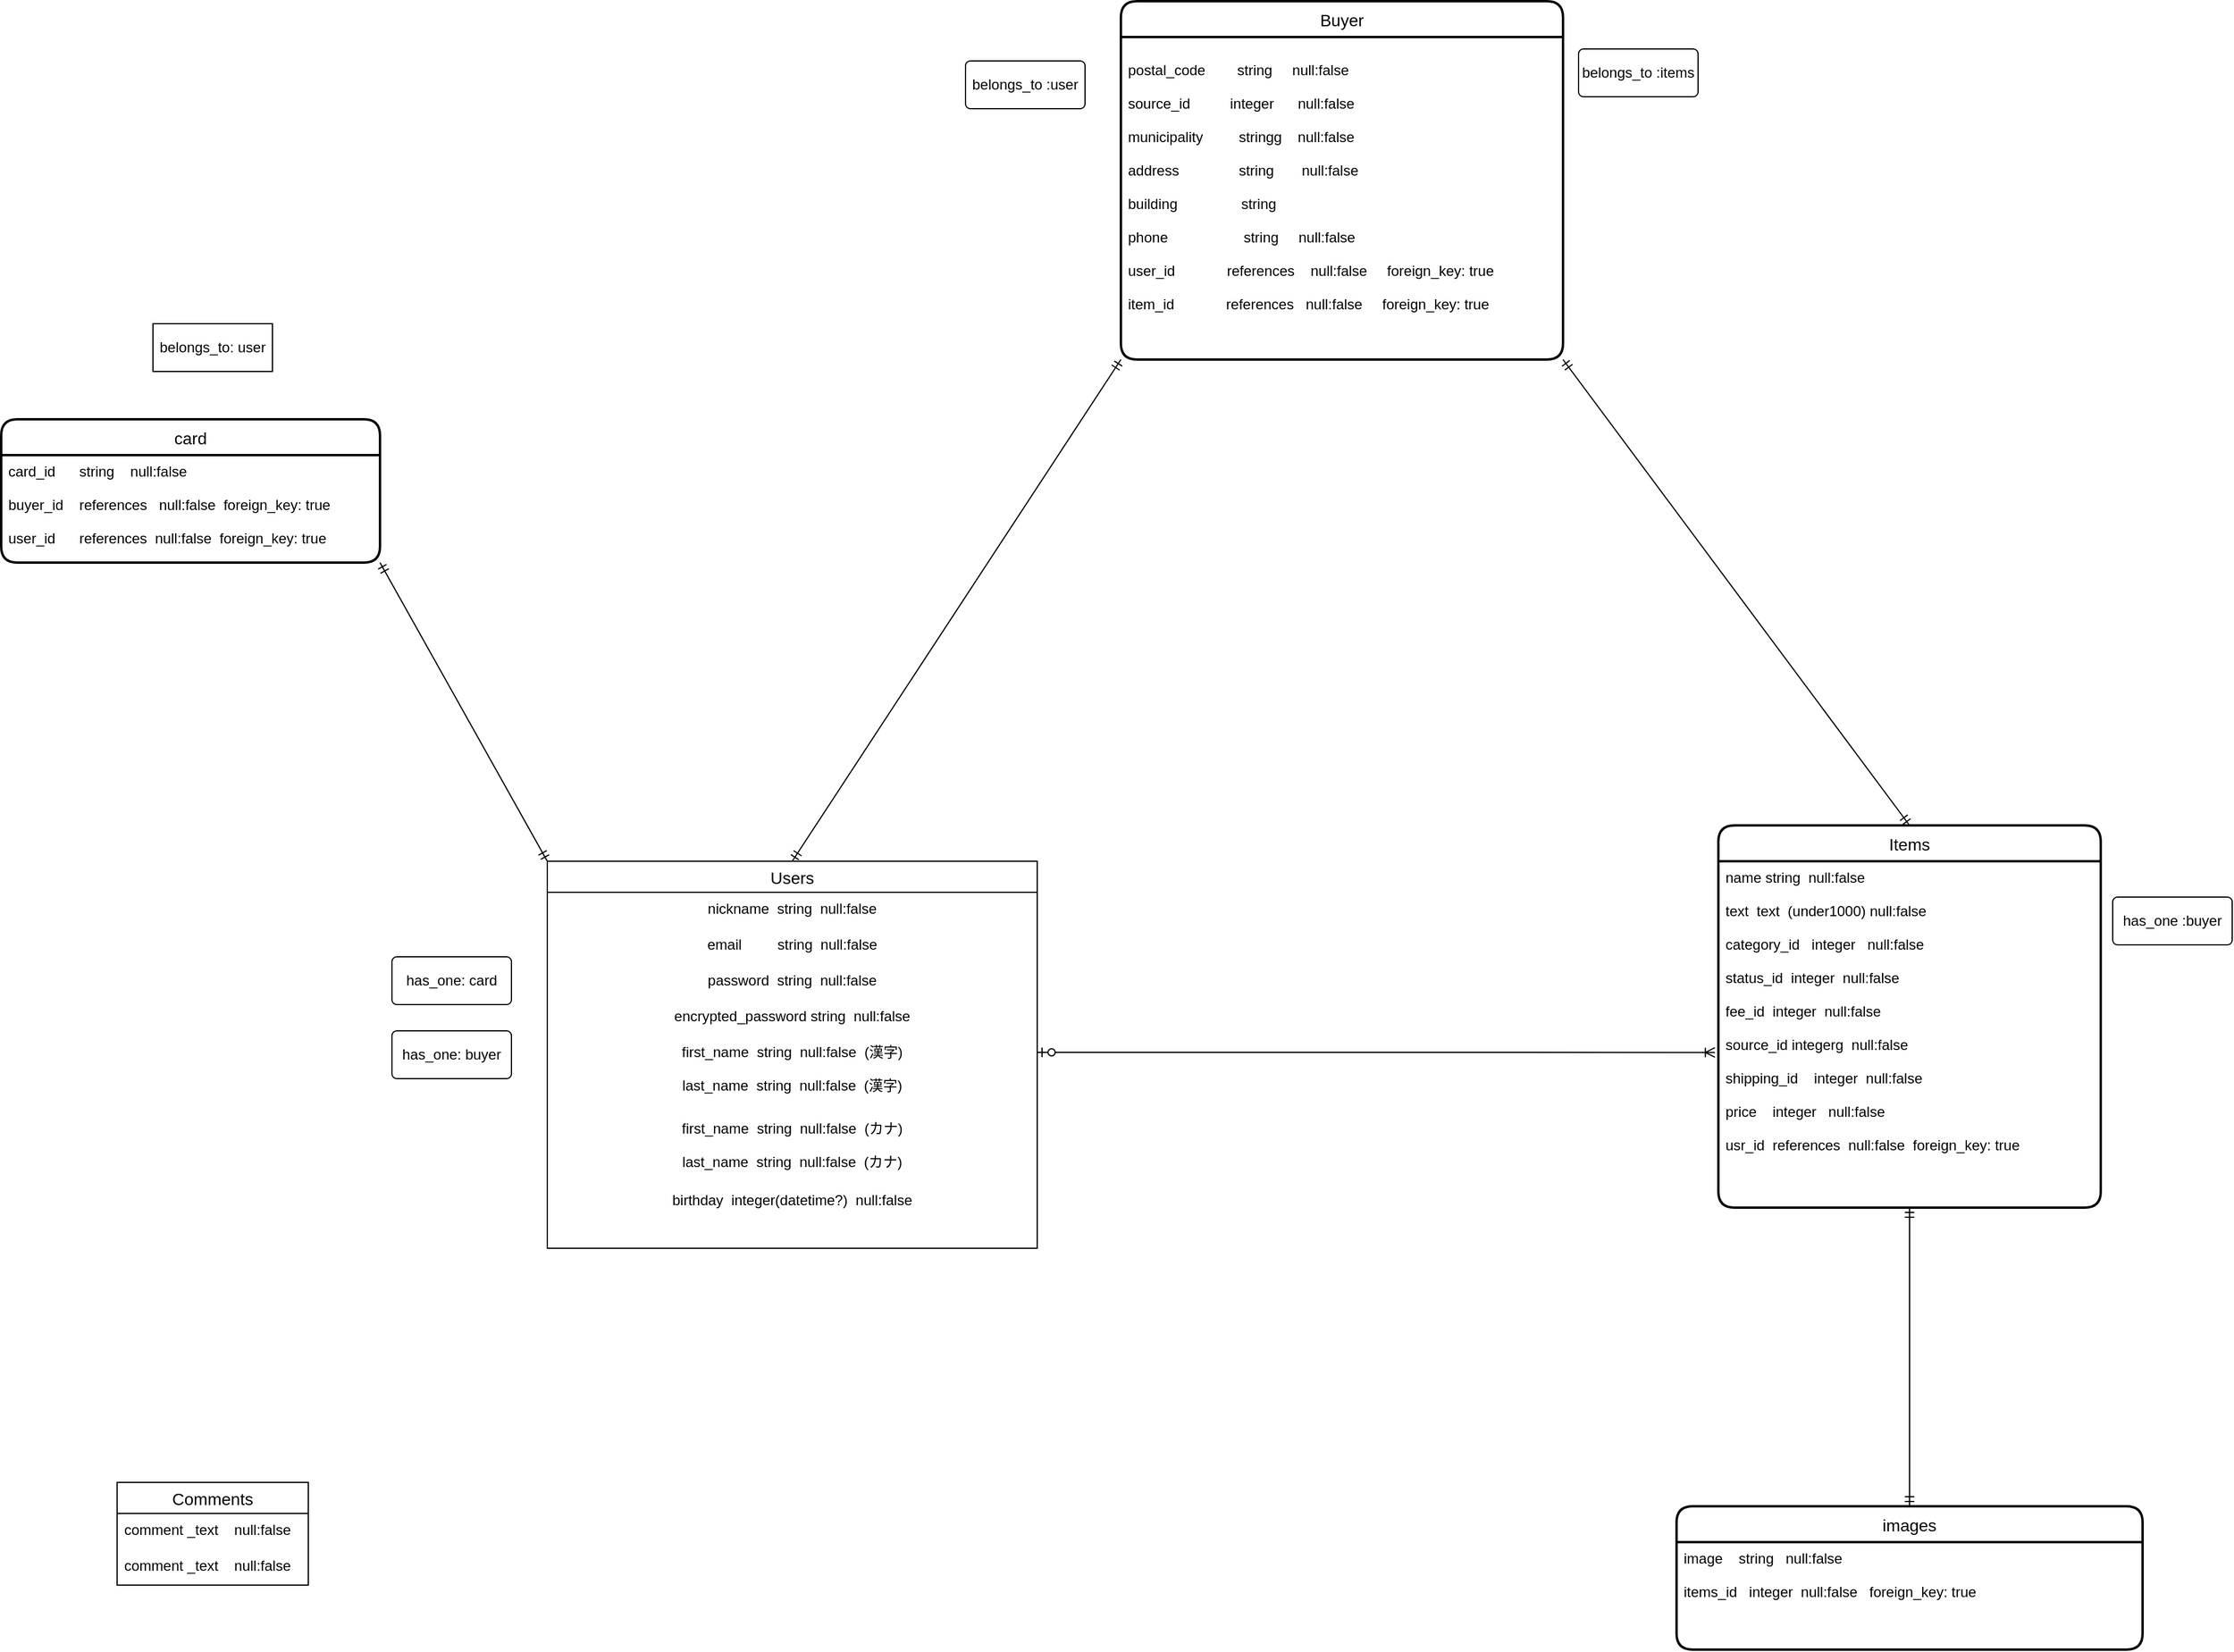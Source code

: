<mxfile version="13.6.5">
    <diagram id="6sOw9x7CiEr7s7SWxQgY" name="ページ1">
        <mxGraphModel dx="4897" dy="3968" grid="1" gridSize="10" guides="1" tooltips="1" connect="1" arrows="1" fold="1" page="1" pageScale="1" pageWidth="827" pageHeight="1169" math="0" shadow="0">
            <root>
                <mxCell id="0"/>
                <mxCell id="1" parent="0"/>
                <mxCell id="68" value="has_one :buyer" style="rounded=1;arcSize=10;whiteSpace=wrap;html=1;align=center;" parent="1" vertex="1">
                    <mxGeometry x="-380" y="-950" width="100" height="40" as="geometry"/>
                </mxCell>
                <mxCell id="69" value="belongs_to :items" style="rounded=1;arcSize=10;whiteSpace=wrap;html=1;align=center;" parent="1" vertex="1">
                    <mxGeometry x="-827" y="-1660" width="100" height="40" as="geometry"/>
                </mxCell>
                <mxCell id="45" value="Comments" style="swimlane;fontStyle=0;childLayout=stackLayout;horizontal=1;startSize=26;horizontalStack=0;resizeParent=1;resizeParentMax=0;resizeLast=0;collapsible=1;marginBottom=0;align=center;fontSize=14;" parent="1" vertex="1">
                    <mxGeometry x="-2050" y="-460" width="160" height="86" as="geometry"/>
                </mxCell>
                <mxCell id="71" value="comment _text    null:false" style="text;strokeColor=none;fillColor=none;spacingLeft=4;spacingRight=4;overflow=hidden;rotatable=0;points=[[0,0.5],[1,0.5]];portConstraint=eastwest;fontSize=12;" parent="45" vertex="1">
                    <mxGeometry y="26" width="160" height="30" as="geometry"/>
                </mxCell>
                <mxCell id="48" value="comment _text    null:false" style="text;strokeColor=none;fillColor=none;spacingLeft=4;spacingRight=4;overflow=hidden;rotatable=0;points=[[0,0.5],[1,0.5]];portConstraint=eastwest;fontSize=12;" parent="45" vertex="1">
                    <mxGeometry y="56" width="160" height="30" as="geometry"/>
                </mxCell>
                <mxCell id="62" value="Buyer" style="swimlane;childLayout=stackLayout;horizontal=1;startSize=30;horizontalStack=0;rounded=1;fontSize=14;fontStyle=0;strokeWidth=2;resizeParent=0;resizeLast=1;shadow=0;dashed=0;align=center;" parent="1" vertex="1">
                    <mxGeometry x="-1210" y="-1700" width="370" height="300" as="geometry"/>
                </mxCell>
                <mxCell id="63" value="&#10;postal_code        string     null:false&#10;&#10;source_id          integer      null:false&#10;&#10;municipality         stringg    null:false&#10;&#10;address               string       null:false&#10;&#10;building                string&#10;&#10;phone                   string     null:false&#10;&#10;user_id             references    null:false     foreign_key: true&#10;&#10;item_id             references   null:false     foreign_key: true" style="align=left;strokeColor=none;fillColor=none;spacingLeft=4;fontSize=12;verticalAlign=top;resizable=0;rotatable=0;part=1;" parent="62" vertex="1">
                    <mxGeometry y="30" width="370" height="270" as="geometry"/>
                </mxCell>
                <mxCell id="87" value="" style="fontSize=12;html=1;endArrow=ERmandOne;startArrow=ERmandOne;entryX=0.5;entryY=1;entryDx=0;entryDy=0;exitX=0.5;exitY=0;exitDx=0;exitDy=0;" edge="1" parent="1" source="81" target="44">
                    <mxGeometry width="100" height="100" relative="1" as="geometry">
                        <mxPoint x="-1130" y="-1030" as="sourcePoint"/>
                        <mxPoint x="-1030" y="-1130" as="targetPoint"/>
                    </mxGeometry>
                </mxCell>
                <mxCell id="89" value="" style="edgeStyle=entityRelationEdgeStyle;fontSize=12;html=1;endArrow=ERoneToMany;startArrow=ERzeroToOne;entryX=-0.009;entryY=0.552;entryDx=0;entryDy=0;entryPerimeter=0;" edge="1" parent="1" target="44">
                    <mxGeometry width="100" height="100" relative="1" as="geometry">
                        <mxPoint x="-1280" y="-820" as="sourcePoint"/>
                        <mxPoint x="-1180" y="-920" as="targetPoint"/>
                    </mxGeometry>
                </mxCell>
                <mxCell id="15" value="Users" style="swimlane;fontStyle=0;childLayout=stackLayout;horizontal=1;startSize=26;horizontalStack=0;resizeParent=1;resizeParentMax=0;resizeLast=0;collapsible=1;marginBottom=0;align=center;fontSize=14;" parent="1" vertex="1">
                    <mxGeometry x="-1690" y="-980" width="410" height="324" as="geometry"/>
                </mxCell>
                <mxCell id="17" value="nickname  string  null:false" style="text;strokeColor=none;fillColor=none;spacingLeft=4;spacingRight=4;overflow=hidden;rotatable=0;points=[[0,0.5],[1,0.5]];portConstraint=eastwest;fontSize=12;align=center;fontStyle=0;labelBorderColor=none;" parent="15" vertex="1">
                    <mxGeometry y="26" width="410" height="30" as="geometry"/>
                </mxCell>
                <mxCell id="16" value="email         string  null:false" style="text;strokeColor=none;fillColor=none;spacingLeft=4;spacingRight=4;overflow=hidden;rotatable=0;points=[[0,0.5],[1,0.5]];portConstraint=eastwest;fontSize=12;align=center;fontStyle=0" parent="15" vertex="1">
                    <mxGeometry y="56" width="410" height="30" as="geometry"/>
                </mxCell>
                <mxCell id="18" value="password  string  null:false" style="text;strokeColor=none;fillColor=none;spacingLeft=4;spacingRight=4;overflow=hidden;rotatable=0;points=[[0,0.5],[1,0.5]];portConstraint=eastwest;fontSize=12;align=center;" parent="15" vertex="1">
                    <mxGeometry y="86" width="410" height="30" as="geometry"/>
                </mxCell>
                <mxCell id="20" value="encrypted_password string  null:false" style="text;strokeColor=none;fillColor=none;spacingLeft=4;spacingRight=4;overflow=hidden;rotatable=0;points=[[0,0.5],[1,0.5]];portConstraint=eastwest;fontSize=12;align=center;" parent="15" vertex="1">
                    <mxGeometry y="116" width="410" height="30" as="geometry"/>
                </mxCell>
                <mxCell id="21" value="first_name  string  null:false  (漢字)&#10;&#10;last_name  string  null:false  (漢字)&#10;&#10;" style="text;strokeColor=none;fillColor=none;spacingLeft=4;spacingRight=4;overflow=hidden;rotatable=0;points=[[0,0.5],[1,0.5]];portConstraint=eastwest;fontSize=12;align=center;" parent="15" vertex="1">
                    <mxGeometry y="146" width="410" height="64" as="geometry"/>
                </mxCell>
                <mxCell id="22" value="first_name  string  null:false  (カナ)&#10;&#10;last_name  string  null:false  (カナ)" style="text;strokeColor=none;fillColor=none;spacingLeft=4;spacingRight=4;overflow=hidden;rotatable=0;points=[[0,0.5],[1,0.5]];portConstraint=eastwest;fontSize=12;align=center;" parent="15" vertex="1">
                    <mxGeometry y="210" width="410" height="60" as="geometry"/>
                </mxCell>
                <mxCell id="23" value="birthday  integer(datetime?)  null:false" style="text;strokeColor=none;fillColor=none;spacingLeft=4;spacingRight=4;overflow=hidden;rotatable=0;points=[[0,0.5],[1,0.5]];portConstraint=eastwest;fontSize=12;align=center;" parent="15" vertex="1">
                    <mxGeometry y="270" width="410" height="54" as="geometry"/>
                </mxCell>
                <mxCell id="43" value="Items" style="swimlane;childLayout=stackLayout;horizontal=1;startSize=30;horizontalStack=0;rounded=1;fontSize=14;fontStyle=0;strokeWidth=2;resizeParent=0;resizeLast=1;shadow=0;dashed=0;align=center;" parent="1" vertex="1">
                    <mxGeometry x="-710" y="-1010" width="320" height="320" as="geometry"/>
                </mxCell>
                <mxCell id="44" value="name string  null:false&#10;&#10;text  text  (under1000) null:false&#10;&#10;category_id   integer   null:false&#10;&#10;status_id  integer  null:false&#10;&#10;fee_id  integer  null:false&#10;&#10;source_id integerg  null:false&#10;&#10;shipping_id    integer  null:false&#10;&#10;price    integer   null:false&#10;&#10;usr_id  references  null:false  foreign_key: true" style="align=left;strokeColor=none;fillColor=none;spacingLeft=4;fontSize=12;verticalAlign=top;resizable=0;rotatable=0;part=1;" parent="43" vertex="1">
                    <mxGeometry y="30" width="320" height="290" as="geometry"/>
                </mxCell>
                <mxCell id="83" style="edgeStyle=orthogonalEdgeStyle;rounded=0;orthogonalLoop=1;jettySize=auto;html=1;exitX=0.5;exitY=1;exitDx=0;exitDy=0;" edge="1" parent="43" source="44" target="44">
                    <mxGeometry relative="1" as="geometry"/>
                </mxCell>
                <mxCell id="81" value="images" style="swimlane;childLayout=stackLayout;horizontal=1;startSize=30;horizontalStack=0;rounded=1;fontSize=14;fontStyle=0;strokeWidth=2;resizeParent=0;resizeLast=1;shadow=0;dashed=0;align=center;" vertex="1" parent="1">
                    <mxGeometry x="-745" y="-440" width="390" height="120" as="geometry"/>
                </mxCell>
                <mxCell id="82" value="image    string   null:false&#10;&#10;items_id   integer  null:false   foreign_key: true" style="align=left;strokeColor=none;fillColor=none;spacingLeft=4;fontSize=12;verticalAlign=top;resizable=0;rotatable=0;part=1;" vertex="1" parent="81">
                    <mxGeometry y="30" width="390" height="90" as="geometry"/>
                </mxCell>
                <mxCell id="90" value="" style="fontSize=12;html=1;endArrow=ERmandOne;startArrow=ERmandOne;exitX=0.5;exitY=0;exitDx=0;exitDy=0;entryX=0;entryY=1;entryDx=0;entryDy=0;" edge="1" parent="1" source="15" target="63">
                    <mxGeometry width="100" height="100" relative="1" as="geometry">
                        <mxPoint x="-1480" y="-1050" as="sourcePoint"/>
                        <mxPoint x="-1380" y="-1150" as="targetPoint"/>
                    </mxGeometry>
                </mxCell>
                <mxCell id="92" value="belongs_to :user" style="rounded=1;arcSize=10;whiteSpace=wrap;html=1;align=center;" vertex="1" parent="1">
                    <mxGeometry x="-1340" y="-1650" width="100" height="40" as="geometry"/>
                </mxCell>
                <mxCell id="93" value="has_one: buyer" style="rounded=1;arcSize=10;whiteSpace=wrap;html=1;align=center;" vertex="1" parent="1">
                    <mxGeometry x="-1820" y="-838" width="100" height="40" as="geometry"/>
                </mxCell>
                <mxCell id="94" value="" style="fontSize=12;html=1;endArrow=ERmandOne;startArrow=ERmandOne;entryX=0.5;entryY=0;entryDx=0;entryDy=0;exitX=1;exitY=1;exitDx=0;exitDy=0;" edge="1" parent="1" source="63" target="43">
                    <mxGeometry width="100" height="100" relative="1" as="geometry">
                        <mxPoint x="-1130" y="-1030" as="sourcePoint"/>
                        <mxPoint x="-1030" y="-1130" as="targetPoint"/>
                    </mxGeometry>
                </mxCell>
                <mxCell id="100" value="card" style="swimlane;childLayout=stackLayout;horizontal=1;startSize=30;horizontalStack=0;rounded=1;fontSize=14;fontStyle=0;strokeWidth=2;resizeParent=0;resizeLast=1;shadow=0;dashed=0;align=center;" vertex="1" parent="1">
                    <mxGeometry x="-2147" y="-1350" width="317" height="120" as="geometry"/>
                </mxCell>
                <mxCell id="101" value="card_id      string    null:false&#10;&#10;buyer_id    references   null:false  foreign_key: true&#10;&#10;user_id      references  null:false  foreign_key: true    " style="align=left;strokeColor=none;fillColor=none;spacingLeft=4;fontSize=12;verticalAlign=top;resizable=0;rotatable=0;part=1;" vertex="1" parent="100">
                    <mxGeometry y="30" width="317" height="90" as="geometry"/>
                </mxCell>
                <mxCell id="106" value="" style="fontSize=12;html=1;endArrow=ERmandOne;startArrow=ERmandOne;exitX=0;exitY=0;exitDx=0;exitDy=0;entryX=1;entryY=1;entryDx=0;entryDy=0;" edge="1" parent="1" source="15" target="101">
                    <mxGeometry width="100" height="100" relative="1" as="geometry">
                        <mxPoint x="-1130" y="-1030" as="sourcePoint"/>
                        <mxPoint x="-1030" y="-1130" as="targetPoint"/>
                    </mxGeometry>
                </mxCell>
                <mxCell id="107" value="has_one: card" style="rounded=1;arcSize=10;whiteSpace=wrap;html=1;align=center;" vertex="1" parent="1">
                    <mxGeometry x="-1820" y="-900" width="100" height="40" as="geometry"/>
                </mxCell>
                <mxCell id="108" value="belongs_to: user" style="whiteSpace=wrap;html=1;align=center;" vertex="1" parent="1">
                    <mxGeometry x="-2020" y="-1430" width="100" height="40" as="geometry"/>
                </mxCell>
            </root>
        </mxGraphModel>
    </diagram>
</mxfile>